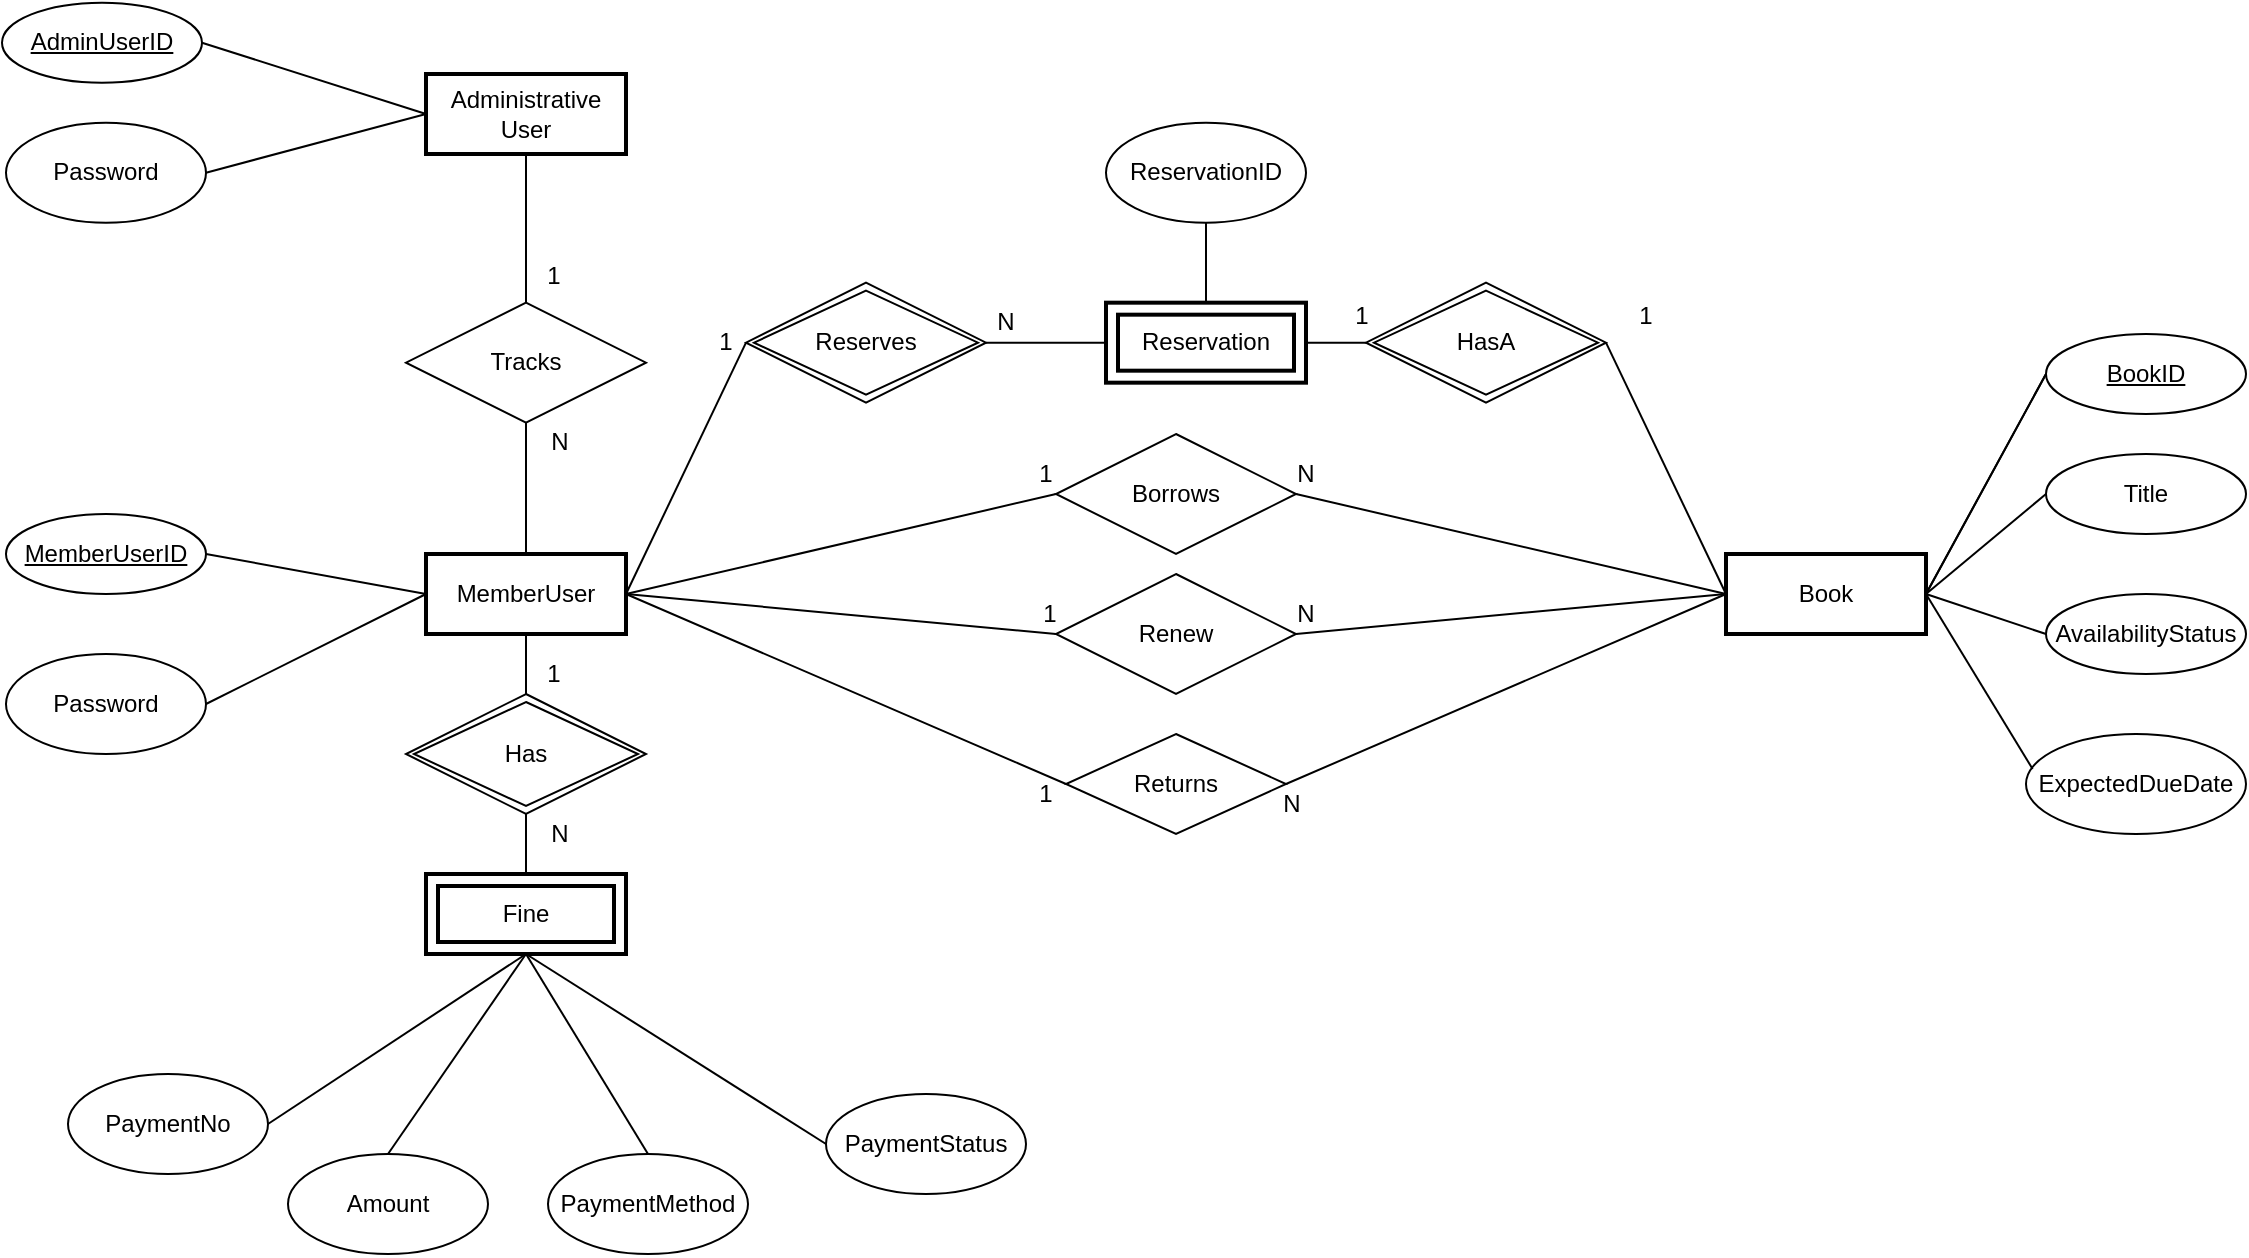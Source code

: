 <mxfile version="14.5.1" type="github" pages="3">
  <diagram id="7yjsdwkE0pjcYwVuFHQ9" name="Page-3">
    <mxGraphModel dx="1186" dy="558" grid="1" gridSize="10" guides="1" tooltips="1" connect="1" arrows="1" fold="1" page="1" pageScale="1" pageWidth="1169" pageHeight="827" math="0" shadow="0">
      <root>
        <mxCell id="kls0ujeYb6ur-3lqEu9t-0" />
        <mxCell id="kls0ujeYb6ur-3lqEu9t-1" parent="kls0ujeYb6ur-3lqEu9t-0" />
        <mxCell id="kls0ujeYb6ur-3lqEu9t-2" value="MemberUser" style="whiteSpace=wrap;html=1;align=center;strokeWidth=2;" parent="kls0ujeYb6ur-3lqEu9t-1" vertex="1">
          <mxGeometry x="240" y="360" width="100" height="40" as="geometry" />
        </mxCell>
        <mxCell id="kls0ujeYb6ur-3lqEu9t-3" value="Book" style="whiteSpace=wrap;html=1;align=center;strokeWidth=2;" parent="kls0ujeYb6ur-3lqEu9t-1" vertex="1">
          <mxGeometry x="890" y="360" width="100" height="40" as="geometry" />
        </mxCell>
        <mxCell id="kls0ujeYb6ur-3lqEu9t-4" value="Borrows" style="shape=rhombus;perimeter=rhombusPerimeter;whiteSpace=wrap;html=1;align=center;" parent="kls0ujeYb6ur-3lqEu9t-1" vertex="1">
          <mxGeometry x="555" y="300" width="120" height="60" as="geometry" />
        </mxCell>
        <mxCell id="kls0ujeYb6ur-3lqEu9t-6" value="MemberUserID" style="ellipse;whiteSpace=wrap;html=1;align=center;fontStyle=4;" parent="kls0ujeYb6ur-3lqEu9t-1" vertex="1">
          <mxGeometry x="30" y="340" width="100" height="40" as="geometry" />
        </mxCell>
        <mxCell id="kls0ujeYb6ur-3lqEu9t-7" value="Password" style="ellipse;whiteSpace=wrap;html=1;align=center;" parent="kls0ujeYb6ur-3lqEu9t-1" vertex="1">
          <mxGeometry x="30" y="410" width="100" height="50" as="geometry" />
        </mxCell>
        <mxCell id="kls0ujeYb6ur-3lqEu9t-8" value="" style="endArrow=none;html=1;entryX=0;entryY=0.5;entryDx=0;entryDy=0;exitX=1;exitY=0.5;exitDx=0;exitDy=0;" parent="kls0ujeYb6ur-3lqEu9t-1" source="kls0ujeYb6ur-3lqEu9t-6" target="kls0ujeYb6ur-3lqEu9t-2" edge="1">
          <mxGeometry width="50" height="50" relative="1" as="geometry">
            <mxPoint x="502" y="470" as="sourcePoint" />
            <mxPoint x="252" y="390" as="targetPoint" />
          </mxGeometry>
        </mxCell>
        <mxCell id="kls0ujeYb6ur-3lqEu9t-9" value="" style="endArrow=none;html=1;exitX=1;exitY=0.5;exitDx=0;exitDy=0;entryX=0;entryY=0.5;entryDx=0;entryDy=0;" parent="kls0ujeYb6ur-3lqEu9t-1" source="kls0ujeYb6ur-3lqEu9t-7" target="kls0ujeYb6ur-3lqEu9t-2" edge="1">
          <mxGeometry width="50" height="50" relative="1" as="geometry">
            <mxPoint x="502" y="470" as="sourcePoint" />
            <mxPoint x="180" y="440" as="targetPoint" />
          </mxGeometry>
        </mxCell>
        <mxCell id="kls0ujeYb6ur-3lqEu9t-11" value="Renew" style="shape=rhombus;perimeter=rhombusPerimeter;whiteSpace=wrap;html=1;align=center;" parent="kls0ujeYb6ur-3lqEu9t-1" vertex="1">
          <mxGeometry x="555" y="370" width="120" height="60" as="geometry" />
        </mxCell>
        <mxCell id="TosRlTblVIf2SRbl5WzK-0" value="BookID" style="ellipse;whiteSpace=wrap;html=1;align=center;fontStyle=4;" parent="kls0ujeYb6ur-3lqEu9t-1" vertex="1">
          <mxGeometry x="1050" y="250" width="100" height="40" as="geometry" />
        </mxCell>
        <mxCell id="CUc9_mcJUFHfz5RURq70-0" value="" style="endArrow=none;html=1;rounded=0;entryX=0;entryY=0.5;entryDx=0;entryDy=0;exitX=1;exitY=0.5;exitDx=0;exitDy=0;" parent="kls0ujeYb6ur-3lqEu9t-1" source="kls0ujeYb6ur-3lqEu9t-2" target="kls0ujeYb6ur-3lqEu9t-4" edge="1">
          <mxGeometry relative="1" as="geometry">
            <mxPoint x="300" y="360" as="sourcePoint" />
            <mxPoint x="732" y="540" as="targetPoint" />
          </mxGeometry>
        </mxCell>
        <mxCell id="TosRlTblVIf2SRbl5WzK-1" value="Title" style="ellipse;whiteSpace=wrap;html=1;align=center;fontStyle=0;" parent="kls0ujeYb6ur-3lqEu9t-1" vertex="1">
          <mxGeometry x="1050" y="310" width="100" height="40" as="geometry" />
        </mxCell>
        <mxCell id="NKtiN-CC6Uq97qLRMKE--0" value="AvailabilityStatus" style="ellipse;whiteSpace=wrap;html=1;align=center;fontStyle=0;" parent="kls0ujeYb6ur-3lqEu9t-1" vertex="1">
          <mxGeometry x="1050" y="380" width="100" height="40" as="geometry" />
        </mxCell>
        <mxCell id="NKtiN-CC6Uq97qLRMKE--2" value="ExpectedDueDate" style="ellipse;whiteSpace=wrap;html=1;align=center;fontStyle=0;" parent="kls0ujeYb6ur-3lqEu9t-1" vertex="1">
          <mxGeometry x="1040" y="450" width="110" height="50" as="geometry" />
        </mxCell>
        <mxCell id="NKtiN-CC6Uq97qLRMKE--3" value="" style="endArrow=none;html=1;rounded=0;exitX=1;exitY=0.5;exitDx=0;exitDy=0;entryX=0;entryY=0.5;entryDx=0;entryDy=0;" parent="kls0ujeYb6ur-3lqEu9t-1" source="kls0ujeYb6ur-3lqEu9t-3" target="TosRlTblVIf2SRbl5WzK-0" edge="1">
          <mxGeometry relative="1" as="geometry">
            <mxPoint x="540" y="380" as="sourcePoint" />
            <mxPoint x="680" y="300" as="targetPoint" />
          </mxGeometry>
        </mxCell>
        <mxCell id="7rnn8YHPUlDlvp7Fxkhg-0" value="" style="endArrow=none;html=1;entryX=0;entryY=0.5;entryDx=0;entryDy=0;exitX=1;exitY=0.5;exitDx=0;exitDy=0;" parent="kls0ujeYb6ur-3lqEu9t-1" source="kls0ujeYb6ur-3lqEu9t-3" target="TosRlTblVIf2SRbl5WzK-0" edge="1">
          <mxGeometry width="50" height="50" relative="1" as="geometry">
            <mxPoint x="810" y="480" as="sourcePoint" />
            <mxPoint x="860" y="430" as="targetPoint" />
          </mxGeometry>
        </mxCell>
        <mxCell id="NKtiN-CC6Uq97qLRMKE--5" value="" style="endArrow=none;html=1;rounded=0;exitX=1;exitY=0.5;exitDx=0;exitDy=0;entryX=0;entryY=0.5;entryDx=0;entryDy=0;" parent="kls0ujeYb6ur-3lqEu9t-1" source="kls0ujeYb6ur-3lqEu9t-3" target="TosRlTblVIf2SRbl5WzK-1" edge="1">
          <mxGeometry relative="1" as="geometry">
            <mxPoint x="980" y="400" as="sourcePoint" />
            <mxPoint x="1030" y="270" as="targetPoint" />
          </mxGeometry>
        </mxCell>
        <mxCell id="NKtiN-CC6Uq97qLRMKE--6" value="" style="endArrow=none;html=1;rounded=0;exitX=1;exitY=0.5;exitDx=0;exitDy=0;entryX=0;entryY=0.5;entryDx=0;entryDy=0;" parent="kls0ujeYb6ur-3lqEu9t-1" source="kls0ujeYb6ur-3lqEu9t-3" target="NKtiN-CC6Uq97qLRMKE--0" edge="1">
          <mxGeometry relative="1" as="geometry">
            <mxPoint x="980" y="400" as="sourcePoint" />
            <mxPoint x="1030" y="330" as="targetPoint" />
          </mxGeometry>
        </mxCell>
        <mxCell id="NKtiN-CC6Uq97qLRMKE--8" value="" style="endArrow=none;html=1;rounded=0;entryX=0.03;entryY=0.35;entryDx=0;entryDy=0;entryPerimeter=0;exitX=1;exitY=0.5;exitDx=0;exitDy=0;" parent="kls0ujeYb6ur-3lqEu9t-1" source="kls0ujeYb6ur-3lqEu9t-3" target="NKtiN-CC6Uq97qLRMKE--2" edge="1">
          <mxGeometry relative="1" as="geometry">
            <mxPoint x="1000" y="400" as="sourcePoint" />
            <mxPoint x="1040" y="400" as="targetPoint" />
          </mxGeometry>
        </mxCell>
        <mxCell id="7rnn8YHPUlDlvp7Fxkhg-6" value="" style="endArrow=none;html=1;rounded=0;entryX=1;entryY=0.5;entryDx=0;entryDy=0;exitX=0;exitY=0.5;exitDx=0;exitDy=0;" parent="kls0ujeYb6ur-3lqEu9t-1" source="kls0ujeYb6ur-3lqEu9t-3" target="kls0ujeYb6ur-3lqEu9t-4" edge="1">
          <mxGeometry relative="1" as="geometry">
            <mxPoint x="552" y="460" as="sourcePoint" />
            <mxPoint x="712" y="460" as="targetPoint" />
          </mxGeometry>
        </mxCell>
        <mxCell id="MKsPbaf4J4Z8LF9F175A-6" value="Returns" style="rhombus;whiteSpace=wrap;html=1;" parent="kls0ujeYb6ur-3lqEu9t-1" vertex="1">
          <mxGeometry x="560" y="450" width="110" height="50" as="geometry" />
        </mxCell>
        <mxCell id="Yc1H0NNU_rApJqrL4BW1-1" value="Fine" style="shape=ext;margin=3;double=1;whiteSpace=wrap;html=1;align=center;strokeWidth=2;" parent="kls0ujeYb6ur-3lqEu9t-1" vertex="1">
          <mxGeometry x="240" y="520" width="100" height="40" as="geometry" />
        </mxCell>
        <mxCell id="Yc1H0NNU_rApJqrL4BW1-5" value="" style="endArrow=none;html=1;exitX=0.5;exitY=0;exitDx=0;exitDy=0;entryX=0.5;entryY=1;entryDx=0;entryDy=0;" parent="kls0ujeYb6ur-3lqEu9t-1" source="Yc1H0NNU_rApJqrL4BW1-1" target="f0cg4R2belfKdEs78Dft-28" edge="1">
          <mxGeometry width="50" height="50" relative="1" as="geometry">
            <mxPoint x="330" y="570" as="sourcePoint" />
            <mxPoint x="350" y="550" as="targetPoint" />
          </mxGeometry>
        </mxCell>
        <mxCell id="Yc1H0NNU_rApJqrL4BW1-6" value="" style="endArrow=none;html=1;exitX=0.5;exitY=0;exitDx=0;exitDy=0;" parent="kls0ujeYb6ur-3lqEu9t-1" source="f0cg4R2belfKdEs78Dft-28" target="kls0ujeYb6ur-3lqEu9t-2" edge="1">
          <mxGeometry width="50" height="50" relative="1" as="geometry">
            <mxPoint x="320" y="450" as="sourcePoint" />
            <mxPoint x="642" y="650" as="targetPoint" />
          </mxGeometry>
        </mxCell>
        <mxCell id="9U8KDDrUURp2yVEStr0e-0" value="Administrative User" style="whiteSpace=wrap;html=1;align=center;strokeWidth=2;" parent="kls0ujeYb6ur-3lqEu9t-1" vertex="1">
          <mxGeometry x="240" y="120" width="100" height="40" as="geometry" />
        </mxCell>
        <mxCell id="9U8KDDrUURp2yVEStr0e-1" value="AdminUserID" style="ellipse;whiteSpace=wrap;html=1;align=center;fontStyle=4;" parent="kls0ujeYb6ur-3lqEu9t-1" vertex="1">
          <mxGeometry x="28" y="84.34" width="100" height="40" as="geometry" />
        </mxCell>
        <mxCell id="9U8KDDrUURp2yVEStr0e-2" value="Password" style="ellipse;whiteSpace=wrap;html=1;align=center;" parent="kls0ujeYb6ur-3lqEu9t-1" vertex="1">
          <mxGeometry x="30" y="144.34" width="100" height="50" as="geometry" />
        </mxCell>
        <mxCell id="9U8KDDrUURp2yVEStr0e-3" value="" style="endArrow=none;html=1;exitX=1;exitY=0.5;exitDx=0;exitDy=0;entryX=0;entryY=0.5;entryDx=0;entryDy=0;" parent="kls0ujeYb6ur-3lqEu9t-1" source="9U8KDDrUURp2yVEStr0e-1" target="9U8KDDrUURp2yVEStr0e-0" edge="1">
          <mxGeometry width="50" height="50" relative="1" as="geometry">
            <mxPoint x="170" y="154.34" as="sourcePoint" />
            <mxPoint x="168" y="89.34" as="targetPoint" />
          </mxGeometry>
        </mxCell>
        <mxCell id="9U8KDDrUURp2yVEStr0e-5" value="" style="endArrow=none;html=1;exitX=1;exitY=0.5;exitDx=0;exitDy=0;entryX=0;entryY=0.5;entryDx=0;entryDy=0;" parent="kls0ujeYb6ur-3lqEu9t-1" source="9U8KDDrUURp2yVEStr0e-2" target="9U8KDDrUURp2yVEStr0e-0" edge="1">
          <mxGeometry width="50" height="50" relative="1" as="geometry">
            <mxPoint x="150" y="404.34" as="sourcePoint" />
            <mxPoint x="168" y="209.34" as="targetPoint" />
          </mxGeometry>
        </mxCell>
        <mxCell id="9U8KDDrUURp2yVEStr0e-6" value="Tracks" style="shape=rhombus;perimeter=rhombusPerimeter;whiteSpace=wrap;html=1;align=center;" parent="kls0ujeYb6ur-3lqEu9t-1" vertex="1">
          <mxGeometry x="230" y="234.34" width="120" height="60" as="geometry" />
        </mxCell>
        <mxCell id="9U8KDDrUURp2yVEStr0e-7" value="" style="endArrow=none;html=1;rounded=0;exitX=0.5;exitY=1;exitDx=0;exitDy=0;entryX=0.5;entryY=0;entryDx=0;entryDy=0;" parent="kls0ujeYb6ur-3lqEu9t-1" source="9U8KDDrUURp2yVEStr0e-0" target="9U8KDDrUURp2yVEStr0e-6" edge="1">
          <mxGeometry relative="1" as="geometry">
            <mxPoint x="280" y="319.34" as="sourcePoint" />
            <mxPoint x="220" y="229.34" as="targetPoint" />
          </mxGeometry>
        </mxCell>
        <mxCell id="9U8KDDrUURp2yVEStr0e-9" value="" style="endArrow=none;html=1;rounded=0;exitX=0.5;exitY=0;exitDx=0;exitDy=0;entryX=0.5;entryY=1;entryDx=0;entryDy=0;" parent="kls0ujeYb6ur-3lqEu9t-1" source="kls0ujeYb6ur-3lqEu9t-2" target="9U8KDDrUURp2yVEStr0e-6" edge="1">
          <mxGeometry relative="1" as="geometry">
            <mxPoint x="422" y="320" as="sourcePoint" />
            <mxPoint x="582" y="320" as="targetPoint" />
          </mxGeometry>
        </mxCell>
        <mxCell id="9U8KDDrUURp2yVEStr0e-11" value="" style="endArrow=none;html=1;rounded=0;exitX=1;exitY=0.5;exitDx=0;exitDy=0;entryX=0;entryY=0.5;entryDx=0;entryDy=0;" parent="kls0ujeYb6ur-3lqEu9t-1" source="kls0ujeYb6ur-3lqEu9t-2" target="MKsPbaf4J4Z8LF9F175A-6" edge="1">
          <mxGeometry relative="1" as="geometry">
            <mxPoint x="482" y="450" as="sourcePoint" />
            <mxPoint x="642" y="450" as="targetPoint" />
          </mxGeometry>
        </mxCell>
        <mxCell id="9U8KDDrUURp2yVEStr0e-13" value="" style="endArrow=none;html=1;rounded=0;entryX=1;entryY=0.5;entryDx=0;entryDy=0;exitX=0;exitY=0.5;exitDx=0;exitDy=0;" parent="kls0ujeYb6ur-3lqEu9t-1" source="kls0ujeYb6ur-3lqEu9t-3" target="MKsPbaf4J4Z8LF9F175A-6" edge="1">
          <mxGeometry relative="1" as="geometry">
            <mxPoint x="832" y="450" as="sourcePoint" />
            <mxPoint x="642" y="450" as="targetPoint" />
          </mxGeometry>
        </mxCell>
        <mxCell id="f0cg4R2belfKdEs78Dft-1" value="PaymentNo" style="ellipse;whiteSpace=wrap;html=1;align=center;" parent="kls0ujeYb6ur-3lqEu9t-1" vertex="1">
          <mxGeometry x="61" y="620" width="100" height="50" as="geometry" />
        </mxCell>
        <mxCell id="f0cg4R2belfKdEs78Dft-2" value="Amount" style="ellipse;whiteSpace=wrap;html=1;align=center;" parent="kls0ujeYb6ur-3lqEu9t-1" vertex="1">
          <mxGeometry x="171" y="660" width="100" height="50" as="geometry" />
        </mxCell>
        <mxCell id="f0cg4R2belfKdEs78Dft-3" value="PaymentMethod" style="ellipse;whiteSpace=wrap;html=1;align=center;" parent="kls0ujeYb6ur-3lqEu9t-1" vertex="1">
          <mxGeometry x="301" y="660" width="100" height="50" as="geometry" />
        </mxCell>
        <mxCell id="f0cg4R2belfKdEs78Dft-4" value="PaymentStatus" style="ellipse;whiteSpace=wrap;html=1;align=center;" parent="kls0ujeYb6ur-3lqEu9t-1" vertex="1">
          <mxGeometry x="440" y="630" width="100" height="50" as="geometry" />
        </mxCell>
        <mxCell id="f0cg4R2belfKdEs78Dft-5" value="" style="endArrow=none;html=1;exitX=1;exitY=0.5;exitDx=0;exitDy=0;entryX=0.5;entryY=1;entryDx=0;entryDy=0;" parent="kls0ujeYb6ur-3lqEu9t-1" source="f0cg4R2belfKdEs78Dft-1" target="Yc1H0NNU_rApJqrL4BW1-1" edge="1">
          <mxGeometry width="50" height="50" relative="1" as="geometry">
            <mxPoint x="150" y="715" as="sourcePoint" />
            <mxPoint x="272" y="670" as="targetPoint" />
          </mxGeometry>
        </mxCell>
        <mxCell id="f0cg4R2belfKdEs78Dft-6" value="" style="endArrow=none;html=1;exitX=0.5;exitY=0;exitDx=0;exitDy=0;entryX=0.5;entryY=1;entryDx=0;entryDy=0;" parent="kls0ujeYb6ur-3lqEu9t-1" source="f0cg4R2belfKdEs78Dft-2" target="Yc1H0NNU_rApJqrL4BW1-1" edge="1">
          <mxGeometry width="50" height="50" relative="1" as="geometry">
            <mxPoint x="138" y="715" as="sourcePoint" />
            <mxPoint x="270" y="660" as="targetPoint" />
          </mxGeometry>
        </mxCell>
        <mxCell id="f0cg4R2belfKdEs78Dft-8" value="" style="endArrow=none;html=1;exitX=0.5;exitY=0;exitDx=0;exitDy=0;entryX=0.5;entryY=1;entryDx=0;entryDy=0;" parent="kls0ujeYb6ur-3lqEu9t-1" source="f0cg4R2belfKdEs78Dft-3" target="Yc1H0NNU_rApJqrL4BW1-1" edge="1">
          <mxGeometry width="50" height="50" relative="1" as="geometry">
            <mxPoint x="198" y="730" as="sourcePoint" />
            <mxPoint x="290" y="690" as="targetPoint" />
          </mxGeometry>
        </mxCell>
        <mxCell id="f0cg4R2belfKdEs78Dft-9" value="" style="endArrow=none;html=1;exitX=0;exitY=0.5;exitDx=0;exitDy=0;entryX=0.5;entryY=1;entryDx=0;entryDy=0;" parent="kls0ujeYb6ur-3lqEu9t-1" source="f0cg4R2belfKdEs78Dft-4" target="Yc1H0NNU_rApJqrL4BW1-1" edge="1">
          <mxGeometry width="50" height="50" relative="1" as="geometry">
            <mxPoint x="450" y="700" as="sourcePoint" />
            <mxPoint x="340" y="670" as="targetPoint" />
          </mxGeometry>
        </mxCell>
        <mxCell id="f0cg4R2belfKdEs78Dft-10" value="Reservation" style="shape=ext;margin=3;double=1;whiteSpace=wrap;html=1;align=center;strokeWidth=2;" parent="kls0ujeYb6ur-3lqEu9t-1" vertex="1">
          <mxGeometry x="580" y="234.34" width="100" height="40" as="geometry" />
        </mxCell>
        <mxCell id="f0cg4R2belfKdEs78Dft-13" value="ReservationID" style="ellipse;whiteSpace=wrap;html=1;align=center;" parent="kls0ujeYb6ur-3lqEu9t-1" vertex="1">
          <mxGeometry x="580" y="144.34" width="100" height="50" as="geometry" />
        </mxCell>
        <mxCell id="f0cg4R2belfKdEs78Dft-14" value="" style="endArrow=none;html=1;entryX=0.5;entryY=1;entryDx=0;entryDy=0;" parent="kls0ujeYb6ur-3lqEu9t-1" source="f0cg4R2belfKdEs78Dft-10" target="f0cg4R2belfKdEs78Dft-13" edge="1">
          <mxGeometry width="50" height="50" relative="1" as="geometry">
            <mxPoint x="190.5" y="269.34" as="sourcePoint" />
            <mxPoint x="240.5" y="224.34" as="targetPoint" />
          </mxGeometry>
        </mxCell>
        <mxCell id="f0cg4R2belfKdEs78Dft-28" value="Has" style="shape=rhombus;double=1;perimeter=rhombusPerimeter;whiteSpace=wrap;html=1;align=center;" parent="kls0ujeYb6ur-3lqEu9t-1" vertex="1">
          <mxGeometry x="230" y="430" width="120" height="60" as="geometry" />
        </mxCell>
        <mxCell id="f0cg4R2belfKdEs78Dft-30" value="Reserves" style="shape=rhombus;double=1;perimeter=rhombusPerimeter;whiteSpace=wrap;html=1;align=center;" parent="kls0ujeYb6ur-3lqEu9t-1" vertex="1">
          <mxGeometry x="400" y="224.34" width="120" height="60" as="geometry" />
        </mxCell>
        <mxCell id="f0cg4R2belfKdEs78Dft-31" value="HasA" style="shape=rhombus;double=1;perimeter=rhombusPerimeter;whiteSpace=wrap;html=1;align=center;" parent="kls0ujeYb6ur-3lqEu9t-1" vertex="1">
          <mxGeometry x="710" y="224.34" width="120" height="60" as="geometry" />
        </mxCell>
        <mxCell id="f0cg4R2belfKdEs78Dft-32" value="" style="endArrow=none;html=1;rounded=0;entryX=0;entryY=0.5;entryDx=0;entryDy=0;exitX=1;exitY=0.5;exitDx=0;exitDy=0;" parent="kls0ujeYb6ur-3lqEu9t-1" source="kls0ujeYb6ur-3lqEu9t-2" target="f0cg4R2belfKdEs78Dft-30" edge="1">
          <mxGeometry relative="1" as="geometry">
            <mxPoint x="390" y="330" as="sourcePoint" />
            <mxPoint x="560" y="380" as="targetPoint" />
          </mxGeometry>
        </mxCell>
        <mxCell id="f0cg4R2belfKdEs78Dft-33" value="" style="endArrow=none;html=1;rounded=0;exitX=0;exitY=0.5;exitDx=0;exitDy=0;entryX=1;entryY=0.5;entryDx=0;entryDy=0;" parent="kls0ujeYb6ur-3lqEu9t-1" source="f0cg4R2belfKdEs78Dft-10" target="f0cg4R2belfKdEs78Dft-30" edge="1">
          <mxGeometry relative="1" as="geometry">
            <mxPoint x="350.0" y="390" as="sourcePoint" />
            <mxPoint x="520" y="270" as="targetPoint" />
          </mxGeometry>
        </mxCell>
        <mxCell id="f0cg4R2belfKdEs78Dft-34" value="" style="endArrow=none;html=1;rounded=0;exitX=1;exitY=0.5;exitDx=0;exitDy=0;" parent="kls0ujeYb6ur-3lqEu9t-1" source="f0cg4R2belfKdEs78Dft-10" target="f0cg4R2belfKdEs78Dft-31" edge="1">
          <mxGeometry relative="1" as="geometry">
            <mxPoint x="750" y="270" as="sourcePoint" />
            <mxPoint x="720" y="254.34" as="targetPoint" />
          </mxGeometry>
        </mxCell>
        <mxCell id="f0cg4R2belfKdEs78Dft-35" value="" style="endArrow=none;html=1;rounded=0;exitX=1;exitY=0.5;exitDx=0;exitDy=0;entryX=0;entryY=0.5;entryDx=0;entryDy=0;" parent="kls0ujeYb6ur-3lqEu9t-1" source="f0cg4R2belfKdEs78Dft-31" target="kls0ujeYb6ur-3lqEu9t-3" edge="1">
          <mxGeometry relative="1" as="geometry">
            <mxPoint x="712.5" y="264.34" as="sourcePoint" />
            <mxPoint x="860" y="300" as="targetPoint" />
          </mxGeometry>
        </mxCell>
        <mxCell id="f0cg4R2belfKdEs78Dft-36" value="" style="endArrow=none;html=1;rounded=0;entryX=0;entryY=0.5;entryDx=0;entryDy=0;exitX=1;exitY=0.5;exitDx=0;exitDy=0;" parent="kls0ujeYb6ur-3lqEu9t-1" source="kls0ujeYb6ur-3lqEu9t-2" target="kls0ujeYb6ur-3lqEu9t-11" edge="1">
          <mxGeometry relative="1" as="geometry">
            <mxPoint x="420" y="390" as="sourcePoint" />
            <mxPoint x="560" y="380" as="targetPoint" />
          </mxGeometry>
        </mxCell>
        <mxCell id="f0cg4R2belfKdEs78Dft-37" value="" style="endArrow=none;html=1;rounded=0;entryX=1;entryY=0.5;entryDx=0;entryDy=0;exitX=0;exitY=0.5;exitDx=0;exitDy=0;" parent="kls0ujeYb6ur-3lqEu9t-1" source="kls0ujeYb6ur-3lqEu9t-3" target="kls0ujeYb6ur-3lqEu9t-11" edge="1">
          <mxGeometry relative="1" as="geometry">
            <mxPoint x="780" y="420" as="sourcePoint" />
            <mxPoint x="685" y="370" as="targetPoint" />
          </mxGeometry>
        </mxCell>
        <mxCell id="bN9rAJNo9yiZqKOC8s9h-2" value="1" style="text;html=1;strokeColor=none;fillColor=none;align=center;verticalAlign=middle;whiteSpace=wrap;rounded=0;" parent="kls0ujeYb6ur-3lqEu9t-1" vertex="1">
          <mxGeometry x="284" y="211" width="40" height="20" as="geometry" />
        </mxCell>
        <mxCell id="-MAnwb_Z1r3ZaP30snIF-0" value="1" style="text;html=1;strokeColor=none;fillColor=none;align=center;verticalAlign=middle;whiteSpace=wrap;rounded=0;" parent="kls0ujeYb6ur-3lqEu9t-1" vertex="1">
          <mxGeometry x="370" y="244.34" width="40" height="20" as="geometry" />
        </mxCell>
        <mxCell id="bN9rAJNo9yiZqKOC8s9h-3" value="N" style="text;html=1;strokeColor=none;fillColor=none;align=center;verticalAlign=middle;whiteSpace=wrap;rounded=0;" parent="kls0ujeYb6ur-3lqEu9t-1" vertex="1">
          <mxGeometry x="287" y="294.34" width="40" height="20" as="geometry" />
        </mxCell>
        <mxCell id="NKPnp6mJP0-OcIIZSl8N-0" value="1" style="text;html=1;strokeColor=none;fillColor=none;align=center;verticalAlign=middle;whiteSpace=wrap;rounded=0;" parent="kls0ujeYb6ur-3lqEu9t-1" vertex="1">
          <mxGeometry x="530" y="310" width="40" height="20" as="geometry" />
        </mxCell>
        <mxCell id="bN9rAJNo9yiZqKOC8s9h-4" value="1" style="text;html=1;strokeColor=none;fillColor=none;align=center;verticalAlign=middle;whiteSpace=wrap;rounded=0;" parent="kls0ujeYb6ur-3lqEu9t-1" vertex="1">
          <mxGeometry x="284" y="410.0" width="40" height="20" as="geometry" />
        </mxCell>
        <mxCell id="-MAnwb_Z1r3ZaP30snIF-1" value="N" style="text;html=1;strokeColor=none;fillColor=none;align=center;verticalAlign=middle;whiteSpace=wrap;rounded=0;" parent="kls0ujeYb6ur-3lqEu9t-1" vertex="1">
          <mxGeometry x="510" y="234.34" width="40" height="20" as="geometry" />
        </mxCell>
        <mxCell id="bN9rAJNo9yiZqKOC8s9h-5" value="N" style="text;html=1;strokeColor=none;fillColor=none;align=center;verticalAlign=middle;whiteSpace=wrap;rounded=0;" parent="kls0ujeYb6ur-3lqEu9t-1" vertex="1">
          <mxGeometry x="287" y="490" width="40" height="20" as="geometry" />
        </mxCell>
        <mxCell id="NKPnp6mJP0-OcIIZSl8N-2" value="N" style="text;html=1;strokeColor=none;fillColor=none;align=center;verticalAlign=middle;whiteSpace=wrap;rounded=0;" parent="kls0ujeYb6ur-3lqEu9t-1" vertex="1">
          <mxGeometry x="660" y="310" width="40" height="20" as="geometry" />
        </mxCell>
        <mxCell id="-MAnwb_Z1r3ZaP30snIF-2" value="1" style="text;html=1;strokeColor=none;fillColor=none;align=center;verticalAlign=middle;whiteSpace=wrap;rounded=0;" parent="kls0ujeYb6ur-3lqEu9t-1" vertex="1">
          <mxGeometry x="530" y="470" width="40" height="20" as="geometry" />
        </mxCell>
        <mxCell id="NKPnp6mJP0-OcIIZSl8N-3" value="1" style="text;html=1;strokeColor=none;fillColor=none;align=center;verticalAlign=middle;whiteSpace=wrap;rounded=0;" parent="kls0ujeYb6ur-3lqEu9t-1" vertex="1">
          <mxGeometry x="532" y="380" width="40" height="20" as="geometry" />
        </mxCell>
        <mxCell id="-MAnwb_Z1r3ZaP30snIF-3" value="N" style="text;html=1;strokeColor=none;fillColor=none;align=center;verticalAlign=middle;whiteSpace=wrap;rounded=0;" parent="kls0ujeYb6ur-3lqEu9t-1" vertex="1">
          <mxGeometry x="653" y="465" width="40" height="40" as="geometry" />
        </mxCell>
        <mxCell id="NKPnp6mJP0-OcIIZSl8N-5" value="N" style="text;html=1;strokeColor=none;fillColor=none;align=center;verticalAlign=middle;whiteSpace=wrap;rounded=0;" parent="kls0ujeYb6ur-3lqEu9t-1" vertex="1">
          <mxGeometry x="660" y="380" width="40" height="20" as="geometry" />
        </mxCell>
        <mxCell id="NKPnp6mJP0-OcIIZSl8N-6" value="1" style="text;html=1;strokeColor=none;fillColor=none;align=center;verticalAlign=middle;whiteSpace=wrap;rounded=0;" parent="kls0ujeYb6ur-3lqEu9t-1" vertex="1">
          <mxGeometry x="688" y="231" width="40" height="20" as="geometry" />
        </mxCell>
        <mxCell id="NKPnp6mJP0-OcIIZSl8N-8" value="1" style="text;html=1;strokeColor=none;fillColor=none;align=center;verticalAlign=middle;whiteSpace=wrap;rounded=0;" parent="kls0ujeYb6ur-3lqEu9t-1" vertex="1">
          <mxGeometry x="830" y="231" width="40" height="20" as="geometry" />
        </mxCell>
      </root>
    </mxGraphModel>
  </diagram>
  <diagram id="DEPXx48e_nkaPVYc744v" name="Page-2">
    <mxGraphModel dx="1186" dy="558" grid="1" gridSize="10" guides="1" tooltips="1" connect="1" arrows="1" fold="1" page="1" pageScale="1" pageWidth="1169" pageHeight="827" math="0" shadow="0">
      <root>
        <mxCell id="Sos1cEG9cKGWOpnLGTt_-0" />
        <mxCell id="Sos1cEG9cKGWOpnLGTt_-1" parent="Sos1cEG9cKGWOpnLGTt_-0" />
        <mxCell id="bSwGIXLjs1Mps2nOoJVT-1" value="Administrative User " style="shape=table;startSize=30;container=1;collapsible=1;childLayout=tableLayout;fixedRows=1;rowLines=0;fontStyle=1;align=center;resizeLast=1;" parent="Sos1cEG9cKGWOpnLGTt_-1" vertex="1">
          <mxGeometry x="110" y="52.5" width="180" height="158" as="geometry" />
        </mxCell>
        <mxCell id="bSwGIXLjs1Mps2nOoJVT-2" value="" style="shape=partialRectangle;collapsible=0;dropTarget=0;pointerEvents=0;fillColor=none;top=0;left=0;bottom=1;right=0;points=[[0,0.5],[1,0.5]];portConstraint=eastwest;" parent="bSwGIXLjs1Mps2nOoJVT-1" vertex="1">
          <mxGeometry y="30" width="180" height="30" as="geometry" />
        </mxCell>
        <mxCell id="bSwGIXLjs1Mps2nOoJVT-3" value="PK" style="shape=partialRectangle;connectable=0;fillColor=none;top=0;left=0;bottom=0;right=0;fontStyle=1;overflow=hidden;" parent="bSwGIXLjs1Mps2nOoJVT-2" vertex="1">
          <mxGeometry width="30.0" height="30" as="geometry" />
        </mxCell>
        <mxCell id="bSwGIXLjs1Mps2nOoJVT-4" value="adminId" style="shape=partialRectangle;connectable=0;fillColor=none;top=0;left=0;bottom=0;right=0;align=left;spacingLeft=6;fontStyle=5;overflow=hidden;" parent="bSwGIXLjs1Mps2nOoJVT-2" vertex="1">
          <mxGeometry x="30.0" width="150.0" height="30" as="geometry" />
        </mxCell>
        <mxCell id="bSwGIXLjs1Mps2nOoJVT-5" value="" style="shape=partialRectangle;collapsible=0;dropTarget=0;pointerEvents=0;fillColor=none;top=0;left=0;bottom=0;right=0;points=[[0,0.5],[1,0.5]];portConstraint=eastwest;" parent="bSwGIXLjs1Mps2nOoJVT-1" vertex="1">
          <mxGeometry y="60" width="180" height="58" as="geometry" />
        </mxCell>
        <mxCell id="bSwGIXLjs1Mps2nOoJVT-6" value="" style="shape=partialRectangle;connectable=0;fillColor=none;top=0;left=0;bottom=0;right=0;editable=1;overflow=hidden;" parent="bSwGIXLjs1Mps2nOoJVT-5" vertex="1">
          <mxGeometry width="30.0" height="58" as="geometry" />
        </mxCell>
        <mxCell id="bSwGIXLjs1Mps2nOoJVT-7" value="Password&#xa;memberUserId (FK)&#xa;" style="shape=partialRectangle;connectable=0;fillColor=none;top=0;left=0;bottom=0;right=0;align=left;spacingLeft=6;overflow=hidden;" parent="bSwGIXLjs1Mps2nOoJVT-5" vertex="1">
          <mxGeometry x="30.0" width="150.0" height="58" as="geometry" />
        </mxCell>
        <mxCell id="bSwGIXLjs1Mps2nOoJVT-18" value="Book" style="shape=table;startSize=30;container=1;collapsible=1;childLayout=tableLayout;fixedRows=1;rowLines=0;fontStyle=1;align=center;resizeLast=1;" parent="Sos1cEG9cKGWOpnLGTt_-1" vertex="1">
          <mxGeometry x="430" y="52.5" width="180" height="165" as="geometry" />
        </mxCell>
        <mxCell id="bSwGIXLjs1Mps2nOoJVT-19" value="" style="shape=partialRectangle;collapsible=0;dropTarget=0;pointerEvents=0;fillColor=none;top=0;left=0;bottom=1;right=0;points=[[0,0.5],[1,0.5]];portConstraint=eastwest;" parent="bSwGIXLjs1Mps2nOoJVT-18" vertex="1">
          <mxGeometry y="30" width="180" height="30" as="geometry" />
        </mxCell>
        <mxCell id="bSwGIXLjs1Mps2nOoJVT-20" value="PK" style="shape=partialRectangle;connectable=0;fillColor=none;top=0;left=0;bottom=0;right=0;fontStyle=1;overflow=hidden;" parent="bSwGIXLjs1Mps2nOoJVT-19" vertex="1">
          <mxGeometry width="30" height="30" as="geometry" />
        </mxCell>
        <mxCell id="bSwGIXLjs1Mps2nOoJVT-21" value="bookID" style="shape=partialRectangle;connectable=0;fillColor=none;top=0;left=0;bottom=0;right=0;align=left;spacingLeft=6;fontStyle=5;overflow=hidden;" parent="bSwGIXLjs1Mps2nOoJVT-19" vertex="1">
          <mxGeometry x="30" width="150" height="30" as="geometry" />
        </mxCell>
        <mxCell id="bSwGIXLjs1Mps2nOoJVT-22" value="" style="shape=partialRectangle;collapsible=0;dropTarget=0;pointerEvents=0;fillColor=none;top=0;left=0;bottom=0;right=0;points=[[0,0.5],[1,0.5]];portConstraint=eastwest;" parent="bSwGIXLjs1Mps2nOoJVT-18" vertex="1">
          <mxGeometry y="60" width="180" height="95" as="geometry" />
        </mxCell>
        <mxCell id="bSwGIXLjs1Mps2nOoJVT-23" value="" style="shape=partialRectangle;connectable=0;fillColor=none;top=0;left=0;bottom=0;right=0;editable=1;overflow=hidden;" parent="bSwGIXLjs1Mps2nOoJVT-22" vertex="1">
          <mxGeometry width="30" height="95" as="geometry" />
        </mxCell>
        <mxCell id="bSwGIXLjs1Mps2nOoJVT-24" value="title&#xa;availabilityStatus&#xa;expectedDueDate&#xa;borrrowerID &#xa;reservationStatus" style="shape=partialRectangle;connectable=0;fillColor=none;top=0;left=0;bottom=0;right=0;align=left;spacingLeft=6;overflow=hidden;shadow=1;" parent="bSwGIXLjs1Mps2nOoJVT-22" vertex="1">
          <mxGeometry x="30" width="150" height="95" as="geometry" />
        </mxCell>
        <mxCell id="zf3jz02nb-c2VpbFL0R_-0" value="Fine" style="shape=table;startSize=40;container=1;collapsible=1;childLayout=tableLayout;fixedRows=1;rowLines=0;fontStyle=1;align=center;resizeLast=1;" vertex="1" parent="Sos1cEG9cKGWOpnLGTt_-1">
          <mxGeometry x="110" y="490" width="180" height="150" as="geometry" />
        </mxCell>
        <mxCell id="zf3jz02nb-c2VpbFL0R_-1" value="" style="shape=partialRectangle;collapsible=0;dropTarget=0;pointerEvents=0;fillColor=none;top=0;left=0;bottom=1;right=0;points=[[0,0.5],[1,0.5]];portConstraint=eastwest;" vertex="1" parent="zf3jz02nb-c2VpbFL0R_-0">
          <mxGeometry y="40" width="180" height="30" as="geometry" />
        </mxCell>
        <mxCell id="zf3jz02nb-c2VpbFL0R_-2" value="PK" style="shape=partialRectangle;connectable=0;fillColor=none;top=0;left=0;bottom=0;right=0;fontStyle=1;overflow=hidden;" vertex="1" parent="zf3jz02nb-c2VpbFL0R_-1">
          <mxGeometry width="30.0" height="30" as="geometry" />
        </mxCell>
        <mxCell id="zf3jz02nb-c2VpbFL0R_-3" value="paymentNo" style="shape=partialRectangle;connectable=0;fillColor=none;top=0;left=0;bottom=0;right=0;align=left;spacingLeft=6;fontStyle=5;overflow=hidden;" vertex="1" parent="zf3jz02nb-c2VpbFL0R_-1">
          <mxGeometry x="30.0" width="150.0" height="30" as="geometry" />
        </mxCell>
        <mxCell id="zf3jz02nb-c2VpbFL0R_-4" value="" style="shape=partialRectangle;collapsible=0;dropTarget=0;pointerEvents=0;fillColor=none;top=0;left=0;bottom=0;right=0;points=[[0,0.5],[1,0.5]];portConstraint=eastwest;" vertex="1" parent="zf3jz02nb-c2VpbFL0R_-0">
          <mxGeometry y="70" width="180" height="70" as="geometry" />
        </mxCell>
        <mxCell id="zf3jz02nb-c2VpbFL0R_-5" value="" style="shape=partialRectangle;connectable=0;fillColor=none;top=0;left=0;bottom=0;right=0;editable=1;overflow=hidden;" vertex="1" parent="zf3jz02nb-c2VpbFL0R_-4">
          <mxGeometry width="30.0" height="70" as="geometry" />
        </mxCell>
        <mxCell id="zf3jz02nb-c2VpbFL0R_-6" value="memberUserId (FK)&#xa;paymentMethod&#xa;paymentStatus &#xa;amount" style="shape=partialRectangle;connectable=0;fillColor=none;top=0;left=0;bottom=0;right=0;align=left;spacingLeft=6;overflow=hidden;" vertex="1" parent="zf3jz02nb-c2VpbFL0R_-4">
          <mxGeometry x="30.0" width="150.0" height="70" as="geometry" />
        </mxCell>
        <mxCell id="zf3jz02nb-c2VpbFL0R_-13" value="Member User" style="shape=table;startSize=30;container=1;collapsible=1;childLayout=tableLayout;fixedRows=1;rowLines=0;fontStyle=1;align=center;resizeLast=1;" vertex="1" parent="Sos1cEG9cKGWOpnLGTt_-1">
          <mxGeometry x="111" y="304.5" width="180" height="176" as="geometry" />
        </mxCell>
        <mxCell id="zf3jz02nb-c2VpbFL0R_-14" value="" style="shape=partialRectangle;collapsible=0;dropTarget=0;pointerEvents=0;fillColor=none;top=0;left=0;bottom=1;right=0;points=[[0,0.5],[1,0.5]];portConstraint=eastwest;" vertex="1" parent="zf3jz02nb-c2VpbFL0R_-13">
          <mxGeometry y="30" width="180" height="30" as="geometry" />
        </mxCell>
        <mxCell id="zf3jz02nb-c2VpbFL0R_-15" value="PK" style="shape=partialRectangle;connectable=0;fillColor=none;top=0;left=0;bottom=0;right=0;fontStyle=1;overflow=hidden;" vertex="1" parent="zf3jz02nb-c2VpbFL0R_-14">
          <mxGeometry width="30.0" height="30" as="geometry" />
        </mxCell>
        <mxCell id="zf3jz02nb-c2VpbFL0R_-16" value="memberUserId" style="shape=partialRectangle;connectable=0;fillColor=none;top=0;left=0;bottom=0;right=0;align=left;spacingLeft=6;fontStyle=5;overflow=hidden;" vertex="1" parent="zf3jz02nb-c2VpbFL0R_-14">
          <mxGeometry x="30.0" width="150.0" height="30" as="geometry" />
        </mxCell>
        <mxCell id="zf3jz02nb-c2VpbFL0R_-17" value="" style="shape=partialRectangle;collapsible=0;dropTarget=0;pointerEvents=0;fillColor=none;top=0;left=0;bottom=0;right=0;points=[[0,0.5],[1,0.5]];portConstraint=eastwest;" vertex="1" parent="zf3jz02nb-c2VpbFL0R_-13">
          <mxGeometry y="60" width="180" height="76" as="geometry" />
        </mxCell>
        <mxCell id="zf3jz02nb-c2VpbFL0R_-18" value="" style="shape=partialRectangle;connectable=0;fillColor=none;top=0;left=0;bottom=0;right=0;editable=1;overflow=hidden;" vertex="1" parent="zf3jz02nb-c2VpbFL0R_-17">
          <mxGeometry width="30.0" height="76" as="geometry" />
        </mxCell>
        <mxCell id="zf3jz02nb-c2VpbFL0R_-19" value="Password&#xa;paymentNo (FK)&#xa;bookId (FK)&#xa;reservationId (FK)&#xa;" style="shape=partialRectangle;connectable=0;fillColor=none;top=0;left=0;bottom=0;right=0;align=left;spacingLeft=6;overflow=hidden;" vertex="1" parent="zf3jz02nb-c2VpbFL0R_-17">
          <mxGeometry x="30.0" width="150.0" height="76" as="geometry" />
        </mxCell>
        <mxCell id="iCaQRH-8wRMsoeeaodhh-0" value="" style="endArrow=none;html=1;exitX=0.5;exitY=0;exitDx=0;exitDy=0;entryX=0.439;entryY=1.117;entryDx=0;entryDy=0;entryPerimeter=0;" edge="1" parent="Sos1cEG9cKGWOpnLGTt_-1" source="zf3jz02nb-c2VpbFL0R_-13" target="bSwGIXLjs1Mps2nOoJVT-5">
          <mxGeometry width="50" height="50" relative="1" as="geometry">
            <mxPoint x="200" y="300" as="sourcePoint" />
            <mxPoint x="200" y="162.5" as="targetPoint" />
          </mxGeometry>
        </mxCell>
        <mxCell id="KkNG7jHg7M-OPyy1ehEC-1" value="N" style="text;html=1;strokeColor=none;fillColor=none;align=center;verticalAlign=middle;whiteSpace=wrap;rounded=0;" vertex="1" parent="Sos1cEG9cKGWOpnLGTt_-1">
          <mxGeometry x="200" y="470" width="40" height="20" as="geometry" />
        </mxCell>
        <mxCell id="KkNG7jHg7M-OPyy1ehEC-3" value="1" style="text;html=1;strokeColor=none;fillColor=none;align=center;verticalAlign=middle;whiteSpace=wrap;rounded=0;" vertex="1" parent="Sos1cEG9cKGWOpnLGTt_-1">
          <mxGeometry x="200" y="406.5" width="40" height="20" as="geometry" />
        </mxCell>
        <mxCell id="KkNG7jHg7M-OPyy1ehEC-4" value="1" style="text;html=1;strokeColor=none;fillColor=none;align=center;verticalAlign=middle;whiteSpace=wrap;rounded=0;" vertex="1" parent="Sos1cEG9cKGWOpnLGTt_-1">
          <mxGeometry x="200" y="210.5" width="40" height="20" as="geometry" />
        </mxCell>
        <mxCell id="KkNG7jHg7M-OPyy1ehEC-5" value="N" style="text;html=1;strokeColor=none;fillColor=none;align=center;verticalAlign=middle;whiteSpace=wrap;rounded=0;" vertex="1" parent="Sos1cEG9cKGWOpnLGTt_-1">
          <mxGeometry x="200" y="284.5" width="40" height="20" as="geometry" />
        </mxCell>
        <mxCell id="rqLwvkD8NiFSS8035NsL-0" value="" style="endArrow=none;dashed=1;html=1;exitX=0.5;exitY=0;exitDx=0;exitDy=0;entryX=0.489;entryY=1.097;entryDx=0;entryDy=0;entryPerimeter=0;" edge="1" parent="Sos1cEG9cKGWOpnLGTt_-1" source="zf3jz02nb-c2VpbFL0R_-0" target="zf3jz02nb-c2VpbFL0R_-17">
          <mxGeometry width="50" height="50" relative="1" as="geometry">
            <mxPoint x="380" y="290" as="sourcePoint" />
            <mxPoint x="198.92" y="421" as="targetPoint" />
          </mxGeometry>
        </mxCell>
        <mxCell id="D-lyyX2X3QRHvF_9YLA1-15" value="Reservation" style="shape=table;startSize=26;container=1;collapsible=1;childLayout=tableLayout;fixedRows=1;rowLines=0;fontStyle=1;align=center;resizeLast=1;" vertex="1" parent="Sos1cEG9cKGWOpnLGTt_-1">
          <mxGeometry x="430" y="304.5" width="180" height="122" as="geometry" />
        </mxCell>
        <mxCell id="D-lyyX2X3QRHvF_9YLA1-16" value="" style="shape=partialRectangle;collapsible=0;dropTarget=0;pointerEvents=0;fillColor=none;top=0;left=0;bottom=1;right=0;points=[[0,0.5],[1,0.5]];portConstraint=eastwest;" vertex="1" parent="D-lyyX2X3QRHvF_9YLA1-15">
          <mxGeometry y="26" width="180" height="56" as="geometry" />
        </mxCell>
        <mxCell id="D-lyyX2X3QRHvF_9YLA1-17" value="FK&#xa;&#xa;FK" style="shape=partialRectangle;connectable=0;fillColor=none;top=0;left=0;bottom=0;right=0;fontStyle=1;overflow=hidden;" vertex="1" parent="D-lyyX2X3QRHvF_9YLA1-16">
          <mxGeometry width="30.0" height="56" as="geometry" />
        </mxCell>
        <mxCell id="D-lyyX2X3QRHvF_9YLA1-18" value="reserverID&#xa;&#xa;bookID" style="shape=partialRectangle;connectable=0;fillColor=none;top=0;left=0;bottom=0;right=0;align=left;spacingLeft=6;fontStyle=5;overflow=hidden;" vertex="1" parent="D-lyyX2X3QRHvF_9YLA1-16">
          <mxGeometry x="30.0" width="150.0" height="56" as="geometry" />
        </mxCell>
        <mxCell id="D-lyyX2X3QRHvF_9YLA1-19" value="" style="shape=partialRectangle;collapsible=0;dropTarget=0;pointerEvents=0;fillColor=none;top=0;left=0;bottom=0;right=0;points=[[0,0.5],[1,0.5]];portConstraint=eastwest;" vertex="1" parent="D-lyyX2X3QRHvF_9YLA1-15">
          <mxGeometry y="82" width="180" height="36" as="geometry" />
        </mxCell>
        <mxCell id="D-lyyX2X3QRHvF_9YLA1-20" value="" style="shape=partialRectangle;connectable=0;fillColor=none;top=0;left=0;bottom=0;right=0;editable=1;overflow=hidden;" vertex="1" parent="D-lyyX2X3QRHvF_9YLA1-19">
          <mxGeometry width="30.0" height="36" as="geometry" />
        </mxCell>
        <mxCell id="D-lyyX2X3QRHvF_9YLA1-21" value="reservationNo" style="shape=partialRectangle;connectable=0;fillColor=none;top=0;left=0;bottom=0;right=0;align=left;spacingLeft=6;overflow=hidden;" vertex="1" parent="D-lyyX2X3QRHvF_9YLA1-19">
          <mxGeometry x="30.0" width="150.0" height="36" as="geometry" />
        </mxCell>
        <mxCell id="D-lyyX2X3QRHvF_9YLA1-28" value="" style="endArrow=none;dashed=1;html=1;entryX=1.006;entryY=0.114;entryDx=0;entryDy=0;entryPerimeter=0;exitX=-0.011;exitY=0.09;exitDx=0;exitDy=0;exitPerimeter=0;" edge="1" parent="Sos1cEG9cKGWOpnLGTt_-1" source="D-lyyX2X3QRHvF_9YLA1-15" target="zf3jz02nb-c2VpbFL0R_-13">
          <mxGeometry width="50" height="50" relative="1" as="geometry">
            <mxPoint x="400" y="300" as="sourcePoint" />
            <mxPoint x="340" y="290" as="targetPoint" />
          </mxGeometry>
        </mxCell>
        <mxCell id="nMpehEJa_JF-7VTbLK6U-0" value="1" style="text;html=1;strokeColor=none;fillColor=none;align=center;verticalAlign=middle;whiteSpace=wrap;rounded=0;" vertex="1" parent="Sos1cEG9cKGWOpnLGTt_-1">
          <mxGeometry x="290" y="300" width="40" height="20" as="geometry" />
        </mxCell>
        <mxCell id="nMpehEJa_JF-7VTbLK6U-1" value="N" style="text;html=1;strokeColor=none;fillColor=none;align=center;verticalAlign=middle;whiteSpace=wrap;rounded=0;" vertex="1" parent="Sos1cEG9cKGWOpnLGTt_-1">
          <mxGeometry x="390" y="300" width="40" height="20" as="geometry" />
        </mxCell>
        <mxCell id="nMpehEJa_JF-7VTbLK6U-2" value="" style="endArrow=none;dashed=1;html=1;entryX=0.5;entryY=1;entryDx=0;entryDy=0;exitX=0.5;exitY=0;exitDx=0;exitDy=0;" edge="1" parent="Sos1cEG9cKGWOpnLGTt_-1" source="D-lyyX2X3QRHvF_9YLA1-15" target="bSwGIXLjs1Mps2nOoJVT-18">
          <mxGeometry width="50" height="50" relative="1" as="geometry">
            <mxPoint x="438.02" y="329.08" as="sourcePoint" />
            <mxPoint x="301.08" y="330.004" as="targetPoint" />
          </mxGeometry>
        </mxCell>
        <mxCell id="kdXLU71653QmnpEIyBaP-0" value="1" style="text;html=1;strokeColor=none;fillColor=none;align=center;verticalAlign=middle;whiteSpace=wrap;rounded=0;" vertex="1" parent="Sos1cEG9cKGWOpnLGTt_-1">
          <mxGeometry x="520" y="217.5" width="40" height="20" as="geometry" />
        </mxCell>
        <mxCell id="kdXLU71653QmnpEIyBaP-1" value="1" style="text;html=1;strokeColor=none;fillColor=none;align=center;verticalAlign=middle;whiteSpace=wrap;rounded=0;" vertex="1" parent="Sos1cEG9cKGWOpnLGTt_-1">
          <mxGeometry x="520" y="284.5" width="40" height="20" as="geometry" />
        </mxCell>
      </root>
    </mxGraphModel>
  </diagram>
  <diagram name="Page-1" id="c4acf3e9-155e-7222-9cf6-157b1a14988f">
    <mxGraphModel dx="1038" dy="580" grid="1" gridSize="10" guides="1" tooltips="1" connect="1" arrows="1" fold="1" page="1" pageScale="1" pageWidth="850" pageHeight="1100" background="#ffffff" math="0" shadow="0">
      <root>
        <mxCell id="0" />
        <mxCell id="1" parent="0" />
        <mxCell id="17acba5748e5396b-1" value="frame" style="shape=umlFrame;whiteSpace=wrap;html=1;rounded=0;shadow=0;comic=0;labelBackgroundColor=none;strokeWidth=1;fontFamily=Verdana;fontSize=10;align=center;" parent="1" vertex="1">
          <mxGeometry x="20" y="20" width="820" height="1060" as="geometry" />
        </mxCell>
        <mxCell id="5d2195bd80daf111-38" style="edgeStyle=orthogonalEdgeStyle;rounded=0;html=1;dashed=1;labelBackgroundColor=none;startFill=0;endArrow=open;endFill=0;endSize=10;fontFamily=Verdana;fontSize=10;" parent="1" source="17acba5748e5396b-2" target="5d2195bd80daf111-9" edge="1">
          <mxGeometry relative="1" as="geometry">
            <Array as="points">
              <mxPoint x="590" y="721" />
            </Array>
          </mxGeometry>
        </mxCell>
        <mxCell id="5d2195bd80daf111-40" style="edgeStyle=orthogonalEdgeStyle;rounded=0;html=1;dashed=1;labelBackgroundColor=none;startFill=0;endArrow=open;endFill=0;endSize=10;fontFamily=Verdana;fontSize=10;" parent="1" source="17acba5748e5396b-2" target="5d2195bd80daf111-1" edge="1">
          <mxGeometry relative="1" as="geometry">
            <Array as="points" />
          </mxGeometry>
        </mxCell>
        <mxCell id="17acba5748e5396b-2" value="Classname" style="swimlane;html=1;fontStyle=0;childLayout=stackLayout;horizontal=1;startSize=26;fillColor=none;horizontalStack=0;resizeParent=1;resizeLast=0;collapsible=1;marginBottom=0;swimlaneFillColor=#ffffff;rounded=0;shadow=0;comic=0;labelBackgroundColor=none;strokeWidth=1;fontFamily=Verdana;fontSize=10;align=center;" parent="1" vertex="1">
          <mxGeometry x="650" y="628" width="160" height="186" as="geometry" />
        </mxCell>
        <mxCell id="17acba5748e5396b-3" value="+ field: type" style="text;html=1;strokeColor=none;fillColor=none;align=left;verticalAlign=top;spacingLeft=4;spacingRight=4;whiteSpace=wrap;overflow=hidden;rotatable=0;points=[[0,0.5],[1,0.5]];portConstraint=eastwest;" parent="17acba5748e5396b-2" vertex="1">
          <mxGeometry y="26" width="160" height="26" as="geometry" />
        </mxCell>
        <mxCell id="17acba5748e5396b-4" value="+ field: type" style="text;html=1;strokeColor=none;fillColor=none;align=left;verticalAlign=top;spacingLeft=4;spacingRight=4;whiteSpace=wrap;overflow=hidden;rotatable=0;points=[[0,0.5],[1,0.5]];portConstraint=eastwest;" parent="17acba5748e5396b-2" vertex="1">
          <mxGeometry y="52" width="160" height="26" as="geometry" />
        </mxCell>
        <mxCell id="17acba5748e5396b-6" value="+ field: type" style="text;html=1;strokeColor=none;fillColor=none;align=left;verticalAlign=top;spacingLeft=4;spacingRight=4;whiteSpace=wrap;overflow=hidden;rotatable=0;points=[[0,0.5],[1,0.5]];portConstraint=eastwest;" parent="17acba5748e5396b-2" vertex="1">
          <mxGeometry y="78" width="160" height="26" as="geometry" />
        </mxCell>
        <mxCell id="17acba5748e5396b-9" value="+ field: type" style="text;html=1;strokeColor=none;fillColor=none;align=left;verticalAlign=top;spacingLeft=4;spacingRight=4;whiteSpace=wrap;overflow=hidden;rotatable=0;points=[[0,0.5],[1,0.5]];portConstraint=eastwest;" parent="17acba5748e5396b-2" vertex="1">
          <mxGeometry y="104" width="160" height="26" as="geometry" />
        </mxCell>
        <mxCell id="17acba5748e5396b-10" value="+ field: type" style="text;html=1;strokeColor=none;fillColor=none;align=left;verticalAlign=top;spacingLeft=4;spacingRight=4;whiteSpace=wrap;overflow=hidden;rotatable=0;points=[[0,0.5],[1,0.5]];portConstraint=eastwest;" parent="17acba5748e5396b-2" vertex="1">
          <mxGeometry y="130" width="160" height="26" as="geometry" />
        </mxCell>
        <mxCell id="17acba5748e5396b-8" value="+ field: type" style="text;html=1;strokeColor=none;fillColor=none;align=left;verticalAlign=top;spacingLeft=4;spacingRight=4;whiteSpace=wrap;overflow=hidden;rotatable=0;points=[[0,0.5],[1,0.5]];portConstraint=eastwest;" parent="17acba5748e5396b-2" vertex="1">
          <mxGeometry y="156" width="160" height="26" as="geometry" />
        </mxCell>
        <mxCell id="17acba5748e5396b-20" value="Classname" style="swimlane;html=1;fontStyle=0;childLayout=stackLayout;horizontal=1;startSize=26;fillColor=none;horizontalStack=0;resizeParent=1;resizeLast=0;collapsible=1;marginBottom=0;swimlaneFillColor=#ffffff;rounded=0;shadow=0;comic=0;labelBackgroundColor=none;strokeWidth=1;fontFamily=Verdana;fontSize=10;align=center;" parent="1" vertex="1">
          <mxGeometry x="350" y="42" width="160" height="110" as="geometry" />
        </mxCell>
        <mxCell id="17acba5748e5396b-21" value="+ field: type" style="text;html=1;strokeColor=none;fillColor=none;align=left;verticalAlign=top;spacingLeft=4;spacingRight=4;whiteSpace=wrap;overflow=hidden;rotatable=0;points=[[0,0.5],[1,0.5]];portConstraint=eastwest;" parent="17acba5748e5396b-20" vertex="1">
          <mxGeometry y="26" width="160" height="26" as="geometry" />
        </mxCell>
        <mxCell id="17acba5748e5396b-24" value="+ field: type" style="text;html=1;strokeColor=none;fillColor=none;align=left;verticalAlign=top;spacingLeft=4;spacingRight=4;whiteSpace=wrap;overflow=hidden;rotatable=0;points=[[0,0.5],[1,0.5]];portConstraint=eastwest;" parent="17acba5748e5396b-20" vertex="1">
          <mxGeometry y="52" width="160" height="26" as="geometry" />
        </mxCell>
        <mxCell id="17acba5748e5396b-26" value="+ field: type" style="text;html=1;strokeColor=none;fillColor=none;align=left;verticalAlign=top;spacingLeft=4;spacingRight=4;whiteSpace=wrap;overflow=hidden;rotatable=0;points=[[0,0.5],[1,0.5]];portConstraint=eastwest;" parent="17acba5748e5396b-20" vertex="1">
          <mxGeometry y="78" width="160" height="26" as="geometry" />
        </mxCell>
        <mxCell id="17acba5748e5396b-30" value="Classname" style="swimlane;html=1;fontStyle=0;childLayout=stackLayout;horizontal=1;startSize=26;fillColor=none;horizontalStack=0;resizeParent=1;resizeLast=0;collapsible=1;marginBottom=0;swimlaneFillColor=#ffffff;rounded=0;shadow=0;comic=0;labelBackgroundColor=none;strokeWidth=1;fontFamily=Verdana;fontSize=10;align=center;" parent="1" vertex="1">
          <mxGeometry x="580" y="87" width="160" height="110" as="geometry" />
        </mxCell>
        <mxCell id="17acba5748e5396b-31" value="+ field: type" style="text;html=1;strokeColor=none;fillColor=none;align=left;verticalAlign=top;spacingLeft=4;spacingRight=4;whiteSpace=wrap;overflow=hidden;rotatable=0;points=[[0,0.5],[1,0.5]];portConstraint=eastwest;" parent="17acba5748e5396b-30" vertex="1">
          <mxGeometry y="26" width="160" height="26" as="geometry" />
        </mxCell>
        <mxCell id="17acba5748e5396b-32" value="+ field: type" style="text;html=1;strokeColor=none;fillColor=none;align=left;verticalAlign=top;spacingLeft=4;spacingRight=4;whiteSpace=wrap;overflow=hidden;rotatable=0;points=[[0,0.5],[1,0.5]];portConstraint=eastwest;" parent="17acba5748e5396b-30" vertex="1">
          <mxGeometry y="52" width="160" height="26" as="geometry" />
        </mxCell>
        <mxCell id="17acba5748e5396b-33" value="+ field: type" style="text;html=1;strokeColor=none;fillColor=none;align=left;verticalAlign=top;spacingLeft=4;spacingRight=4;whiteSpace=wrap;overflow=hidden;rotatable=0;points=[[0,0.5],[1,0.5]];portConstraint=eastwest;" parent="17acba5748e5396b-30" vertex="1">
          <mxGeometry y="78" width="160" height="26" as="geometry" />
        </mxCell>
        <mxCell id="17acba5748e5396b-44" value="Classname" style="swimlane;html=1;fontStyle=0;childLayout=stackLayout;horizontal=1;startSize=26;fillColor=none;horizontalStack=0;resizeParent=1;resizeLast=0;collapsible=1;marginBottom=0;swimlaneFillColor=#ffffff;rounded=0;shadow=0;comic=0;labelBackgroundColor=none;strokeWidth=1;fontFamily=Verdana;fontSize=10;align=center;" parent="1" vertex="1">
          <mxGeometry x="650" y="978" width="160" height="83" as="geometry" />
        </mxCell>
        <mxCell id="17acba5748e5396b-45" value="+ field: type" style="text;html=1;strokeColor=none;fillColor=none;align=left;verticalAlign=top;spacingLeft=4;spacingRight=4;whiteSpace=wrap;overflow=hidden;rotatable=0;points=[[0,0.5],[1,0.5]];portConstraint=eastwest;" parent="17acba5748e5396b-44" vertex="1">
          <mxGeometry y="26" width="160" height="26" as="geometry" />
        </mxCell>
        <mxCell id="17acba5748e5396b-47" value="+ field: type" style="text;html=1;strokeColor=none;fillColor=none;align=left;verticalAlign=top;spacingLeft=4;spacingRight=4;whiteSpace=wrap;overflow=hidden;rotatable=0;points=[[0,0.5],[1,0.5]];portConstraint=eastwest;" parent="17acba5748e5396b-44" vertex="1">
          <mxGeometry y="52" width="160" height="26" as="geometry" />
        </mxCell>
        <mxCell id="5d2195bd80daf111-39" style="edgeStyle=orthogonalEdgeStyle;rounded=0;html=1;dashed=1;labelBackgroundColor=none;startFill=0;endArrow=open;endFill=0;endSize=10;fontFamily=Verdana;fontSize=10;" parent="1" source="5d2195bd80daf111-1" target="17acba5748e5396b-44" edge="1">
          <mxGeometry relative="1" as="geometry" />
        </mxCell>
        <mxCell id="5d2195bd80daf111-1" value="Classname" style="swimlane;html=1;fontStyle=0;childLayout=stackLayout;horizontal=1;startSize=26;fillColor=none;horizontalStack=0;resizeParent=1;resizeLast=0;collapsible=1;marginBottom=0;swimlaneFillColor=#ffffff;rounded=0;shadow=0;comic=0;labelBackgroundColor=none;strokeWidth=1;fontFamily=Verdana;fontSize=10;align=center;" parent="1" vertex="1">
          <mxGeometry x="650" y="838" width="160" height="110" as="geometry" />
        </mxCell>
        <mxCell id="5d2195bd80daf111-2" value="+ field: type" style="text;html=1;strokeColor=none;fillColor=none;align=left;verticalAlign=top;spacingLeft=4;spacingRight=4;whiteSpace=wrap;overflow=hidden;rotatable=0;points=[[0,0.5],[1,0.5]];portConstraint=eastwest;" parent="5d2195bd80daf111-1" vertex="1">
          <mxGeometry y="26" width="160" height="26" as="geometry" />
        </mxCell>
        <mxCell id="5d2195bd80daf111-3" value="+ field: type" style="text;html=1;strokeColor=none;fillColor=none;align=left;verticalAlign=top;spacingLeft=4;spacingRight=4;whiteSpace=wrap;overflow=hidden;rotatable=0;points=[[0,0.5],[1,0.5]];portConstraint=eastwest;" parent="5d2195bd80daf111-1" vertex="1">
          <mxGeometry y="52" width="160" height="26" as="geometry" />
        </mxCell>
        <mxCell id="5d2195bd80daf111-4" value="+ field: type" style="text;html=1;strokeColor=none;fillColor=none;align=left;verticalAlign=top;spacingLeft=4;spacingRight=4;whiteSpace=wrap;overflow=hidden;rotatable=0;points=[[0,0.5],[1,0.5]];portConstraint=eastwest;" parent="5d2195bd80daf111-1" vertex="1">
          <mxGeometry y="78" width="160" height="26" as="geometry" />
        </mxCell>
        <mxCell id="5d2195bd80daf111-41" style="edgeStyle=orthogonalEdgeStyle;rounded=0;html=1;dashed=1;labelBackgroundColor=none;startFill=0;endArrow=open;endFill=0;endSize=10;fontFamily=Verdana;fontSize=10;" parent="1" source="5d2195bd80daf111-5" target="17acba5748e5396b-2" edge="1">
          <mxGeometry relative="1" as="geometry">
            <Array as="points" />
          </mxGeometry>
        </mxCell>
        <mxCell id="5d2195bd80daf111-5" value="Classname" style="swimlane;html=1;fontStyle=0;childLayout=stackLayout;horizontal=1;startSize=26;fillColor=none;horizontalStack=0;resizeParent=1;resizeLast=0;collapsible=1;marginBottom=0;swimlaneFillColor=#ffffff;rounded=0;shadow=0;comic=0;labelBackgroundColor=none;strokeWidth=1;fontFamily=Verdana;fontSize=10;align=center;" parent="1" vertex="1">
          <mxGeometry x="650" y="520" width="160" height="83" as="geometry" />
        </mxCell>
        <mxCell id="5d2195bd80daf111-6" value="+ field: type" style="text;html=1;strokeColor=none;fillColor=none;align=left;verticalAlign=top;spacingLeft=4;spacingRight=4;whiteSpace=wrap;overflow=hidden;rotatable=0;points=[[0,0.5],[1,0.5]];portConstraint=eastwest;" parent="5d2195bd80daf111-5" vertex="1">
          <mxGeometry y="26" width="160" height="26" as="geometry" />
        </mxCell>
        <mxCell id="5d2195bd80daf111-7" value="+ field: type" style="text;html=1;strokeColor=none;fillColor=none;align=left;verticalAlign=top;spacingLeft=4;spacingRight=4;whiteSpace=wrap;overflow=hidden;rotatable=0;points=[[0,0.5],[1,0.5]];portConstraint=eastwest;" parent="5d2195bd80daf111-5" vertex="1">
          <mxGeometry y="52" width="160" height="26" as="geometry" />
        </mxCell>
        <mxCell id="5d2195bd80daf111-8" value="&amp;laquo;interface&amp;raquo;&lt;br&gt;&lt;b&gt;Name&lt;/b&gt;" style="html=1;rounded=0;shadow=0;comic=0;labelBackgroundColor=none;strokeWidth=1;fontFamily=Verdana;fontSize=10;align=center;" parent="1" vertex="1">
          <mxGeometry x="490" y="1004" width="110" height="50" as="geometry" />
        </mxCell>
        <mxCell id="5d2195bd80daf111-35" style="edgeStyle=orthogonalEdgeStyle;rounded=0;html=1;dashed=1;labelBackgroundColor=none;startFill=0;endArrow=open;endFill=0;endSize=10;fontFamily=Verdana;fontSize=10;" parent="1" source="5d2195bd80daf111-9" target="5d2195bd80daf111-8" edge="1">
          <mxGeometry relative="1" as="geometry">
            <Array as="points">
              <mxPoint x="545" y="970" />
              <mxPoint x="545" y="970" />
            </Array>
          </mxGeometry>
        </mxCell>
        <mxCell id="5d2195bd80daf111-36" style="edgeStyle=orthogonalEdgeStyle;rounded=0;html=1;dashed=1;labelBackgroundColor=none;startFill=0;endArrow=open;endFill=0;endSize=10;fontFamily=Verdana;fontSize=10;" parent="1" source="5d2195bd80daf111-9" target="5d2195bd80daf111-13" edge="1">
          <mxGeometry relative="1" as="geometry">
            <Array as="points">
              <mxPoint x="550" y="520" />
            </Array>
          </mxGeometry>
        </mxCell>
        <mxCell id="5d2195bd80daf111-9" value="&lt;p style=&quot;margin:0px;margin-top:4px;text-align:center;&quot;&gt;&lt;i&gt;&amp;lt;&amp;lt;Interface&amp;gt;&amp;gt;&lt;/i&gt;&lt;br/&gt;&lt;b&gt;Interface&lt;/b&gt;&lt;/p&gt;&lt;hr size=&quot;1&quot;/&gt;&lt;p style=&quot;margin:0px;margin-left:4px;&quot;&gt;+ field1: Type&lt;br/&gt;+ field2: Type&lt;/p&gt;&lt;hr size=&quot;1&quot;/&gt;&lt;p style=&quot;margin:0px;margin-left:4px;&quot;&gt;+ method1(Type): Type&lt;br/&gt;+ method2(Type, Type): Type&lt;/p&gt;" style="verticalAlign=top;align=left;overflow=fill;fontSize=12;fontFamily=Helvetica;html=1;rounded=0;shadow=0;comic=0;labelBackgroundColor=none;strokeWidth=1" parent="1" vertex="1">
          <mxGeometry x="415" y="823" width="190" height="140" as="geometry" />
        </mxCell>
        <mxCell id="5d2195bd80daf111-10" value="&lt;p style=&quot;margin:0px;margin-top:4px;text-align:center;&quot;&gt;&lt;i&gt;&amp;lt;&amp;lt;Interface&amp;gt;&amp;gt;&lt;/i&gt;&lt;br/&gt;&lt;b&gt;Interface&lt;/b&gt;&lt;/p&gt;&lt;hr size=&quot;1&quot;/&gt;&lt;p style=&quot;margin:0px;margin-left:4px;&quot;&gt;+ field1: Type&lt;br/&gt;+ field2: Type&lt;/p&gt;&lt;hr size=&quot;1&quot;/&gt;&lt;p style=&quot;margin:0px;margin-left:4px;&quot;&gt;+ method1(Type): Type&lt;br/&gt;+ method2(Type, Type): Type&lt;/p&gt;" style="verticalAlign=top;align=left;overflow=fill;fontSize=12;fontFamily=Helvetica;html=1;rounded=0;shadow=0;comic=0;labelBackgroundColor=none;strokeWidth=1" parent="1" vertex="1">
          <mxGeometry x="350" y="572" width="190" height="140" as="geometry" />
        </mxCell>
        <mxCell id="5d2195bd80daf111-34" style="edgeStyle=orthogonalEdgeStyle;rounded=0;html=1;dashed=1;labelBackgroundColor=none;startFill=0;endArrow=open;endFill=0;endSize=10;fontFamily=Verdana;fontSize=10;" parent="1" source="5d2195bd80daf111-11" target="5d2195bd80daf111-8" edge="1">
          <mxGeometry relative="1" as="geometry">
            <Array as="points">
              <mxPoint x="410" y="1029" />
              <mxPoint x="410" y="1029" />
            </Array>
          </mxGeometry>
        </mxCell>
        <mxCell id="5d2195bd80daf111-11" value="&lt;p style=&quot;margin:0px;margin-top:4px;text-align:center;&quot;&gt;&lt;i&gt;&amp;lt;&amp;lt;Interface&amp;gt;&amp;gt;&lt;/i&gt;&lt;br/&gt;&lt;b&gt;Interface&lt;/b&gt;&lt;/p&gt;&lt;hr size=&quot;1&quot;/&gt;&lt;p style=&quot;margin:0px;margin-left:4px;&quot;&gt;+ field1: Type&lt;br/&gt;+ field2: Type&lt;/p&gt;&lt;hr size=&quot;1&quot;/&gt;&lt;p style=&quot;margin:0px;margin-left:4px;&quot;&gt;+ method1(Type): Type&lt;br/&gt;+ method2(Type, Type): Type&lt;/p&gt;" style="verticalAlign=top;align=left;overflow=fill;fontSize=12;fontFamily=Helvetica;html=1;rounded=0;shadow=0;comic=0;labelBackgroundColor=none;strokeWidth=1" parent="1" vertex="1">
          <mxGeometry x="190" y="908" width="190" height="140" as="geometry" />
        </mxCell>
        <mxCell id="5d2195bd80daf111-12" value="&lt;p style=&quot;margin:0px;margin-top:4px;text-align:center;&quot;&gt;&lt;i&gt;&amp;lt;&amp;lt;Interface&amp;gt;&amp;gt;&lt;/i&gt;&lt;br/&gt;&lt;b&gt;Interface&lt;/b&gt;&lt;/p&gt;&lt;hr size=&quot;1&quot;/&gt;&lt;p style=&quot;margin:0px;margin-left:4px;&quot;&gt;+ field1: Type&lt;br/&gt;+ field2: Type&lt;/p&gt;&lt;hr size=&quot;1&quot;/&gt;&lt;p style=&quot;margin:0px;margin-left:4px;&quot;&gt;+ method1(Type): Type&lt;br/&gt;+ method2(Type, Type): Type&lt;/p&gt;" style="verticalAlign=top;align=left;overflow=fill;fontSize=12;fontFamily=Helvetica;html=1;rounded=0;shadow=0;comic=0;labelBackgroundColor=none;strokeWidth=1" parent="1" vertex="1">
          <mxGeometry x="190" y="744" width="190" height="140" as="geometry" />
        </mxCell>
        <mxCell id="5d2195bd80daf111-13" value="&amp;laquo;interface&amp;raquo;&lt;br&gt;&lt;b&gt;Name&lt;/b&gt;" style="html=1;rounded=0;shadow=0;comic=0;labelBackgroundColor=none;strokeWidth=1;fontFamily=Verdana;fontSize=10;align=center;" parent="1" vertex="1">
          <mxGeometry x="380" y="495" width="110" height="50" as="geometry" />
        </mxCell>
        <mxCell id="5d2195bd80daf111-14" value="&amp;laquo;interface&amp;raquo;&lt;br&gt;&lt;b&gt;Name&lt;/b&gt;" style="html=1;rounded=0;shadow=0;comic=0;labelBackgroundColor=none;strokeWidth=1;fontFamily=Verdana;fontSize=10;align=center;" parent="1" vertex="1">
          <mxGeometry x="380" y="421" width="110" height="50" as="geometry" />
        </mxCell>
        <mxCell id="5d2195bd80daf111-26" style="edgeStyle=orthogonalEdgeStyle;rounded=0;html=1;dashed=1;labelBackgroundColor=none;startFill=0;endArrow=open;endFill=0;endSize=10;fontFamily=Verdana;fontSize=10;" parent="1" source="5d2195bd80daf111-15" target="5d2195bd80daf111-17" edge="1">
          <mxGeometry relative="1" as="geometry">
            <Array as="points" />
          </mxGeometry>
        </mxCell>
        <mxCell id="5d2195bd80daf111-15" value="&lt;p style=&quot;margin:0px;margin-top:4px;text-align:center;&quot;&gt;&lt;i&gt;&amp;lt;&amp;lt;Interface&amp;gt;&amp;gt;&lt;/i&gt;&lt;br/&gt;&lt;b&gt;Interface&lt;/b&gt;&lt;/p&gt;&lt;hr size=&quot;1&quot;/&gt;&lt;p style=&quot;margin:0px;margin-left:4px;&quot;&gt;+ field1: Type&lt;br/&gt;+ field2: Type&lt;/p&gt;&lt;hr size=&quot;1&quot;/&gt;&lt;p style=&quot;margin:0px;margin-left:4px;&quot;&gt;+ method1(Type): Type&lt;br/&gt;+ method2(Type, Type): Type&lt;/p&gt;" style="verticalAlign=top;align=left;overflow=fill;fontSize=12;fontFamily=Helvetica;html=1;rounded=0;shadow=0;comic=0;labelBackgroundColor=none;strokeWidth=1" parent="1" vertex="1">
          <mxGeometry x="450" y="230" width="190" height="140" as="geometry" />
        </mxCell>
        <mxCell id="5d2195bd80daf111-16" value="Text" style="text;html=1;resizable=0;points=[];autosize=1;align=left;verticalAlign=top;spacingTop=-4;fontSize=10;fontFamily=Verdana;fontColor=#000000;" parent="1" vertex="1">
          <mxGeometry x="450" y="454" width="40" height="10" as="geometry" />
        </mxCell>
        <mxCell id="5d2195bd80daf111-17" value="&amp;laquo;interface&amp;raquo;&lt;br&gt;&lt;b&gt;Name&lt;/b&gt;" style="html=1;rounded=0;shadow=0;comic=0;labelBackgroundColor=none;strokeWidth=1;fontFamily=Verdana;fontSize=10;align=center;" parent="1" vertex="1">
          <mxGeometry x="685" y="275" width="110" height="50" as="geometry" />
        </mxCell>
        <mxCell id="5d2195bd80daf111-21" style="edgeStyle=orthogonalEdgeStyle;rounded=0;html=1;labelBackgroundColor=none;startFill=0;endArrow=open;endFill=0;endSize=10;fontFamily=Verdana;fontSize=10;dashed=1;" parent="1" source="5d2195bd80daf111-18" target="17acba5748e5396b-20" edge="1">
          <mxGeometry relative="1" as="geometry" />
        </mxCell>
        <mxCell id="5d2195bd80daf111-22" style="edgeStyle=orthogonalEdgeStyle;rounded=0;html=1;exitX=1;exitY=0.75;dashed=1;labelBackgroundColor=none;startFill=0;endArrow=open;endFill=0;endSize=10;fontFamily=Verdana;fontSize=10;" parent="1" source="5d2195bd80daf111-18" target="17acba5748e5396b-30" edge="1">
          <mxGeometry relative="1" as="geometry">
            <Array as="points">
              <mxPoint x="530" y="192" />
              <mxPoint x="530" y="142" />
            </Array>
          </mxGeometry>
        </mxCell>
        <mxCell id="5d2195bd80daf111-18" value="&lt;p style=&quot;margin:0px;margin-top:4px;text-align:center;&quot;&gt;&lt;i&gt;&amp;lt;&amp;lt;Interface&amp;gt;&amp;gt;&lt;/i&gt;&lt;br/&gt;&lt;b&gt;Interface&lt;/b&gt;&lt;/p&gt;&lt;hr size=&quot;1&quot;/&gt;&lt;p style=&quot;margin:0px;margin-left:4px;&quot;&gt;+ field1: Type&lt;br/&gt;+ field2: Type&lt;/p&gt;&lt;hr size=&quot;1&quot;/&gt;&lt;p style=&quot;margin:0px;margin-left:4px;&quot;&gt;+ method1(Type): Type&lt;br/&gt;+ method2(Type, Type): Type&lt;/p&gt;" style="verticalAlign=top;align=left;overflow=fill;fontSize=12;fontFamily=Helvetica;html=1;rounded=0;shadow=0;comic=0;labelBackgroundColor=none;strokeWidth=1" parent="1" vertex="1">
          <mxGeometry x="60" y="87" width="190" height="140" as="geometry" />
        </mxCell>
        <mxCell id="5d2195bd80daf111-23" style="edgeStyle=orthogonalEdgeStyle;rounded=0;html=1;dashed=1;labelBackgroundColor=none;startFill=0;endArrow=open;endFill=0;endSize=10;fontFamily=Verdana;fontSize=10;" parent="1" source="5d2195bd80daf111-19" target="17acba5748e5396b-20" edge="1">
          <mxGeometry relative="1" as="geometry">
            <Array as="points">
              <mxPoint x="320" y="290" />
              <mxPoint x="320" y="120" />
            </Array>
          </mxGeometry>
        </mxCell>
        <mxCell id="5d2195bd80daf111-24" style="edgeStyle=orthogonalEdgeStyle;rounded=0;html=1;dashed=1;labelBackgroundColor=none;startFill=0;endArrow=open;endFill=0;endSize=10;fontFamily=Verdana;fontSize=10;" parent="1" source="5d2195bd80daf111-19" target="17acba5748e5396b-30" edge="1">
          <mxGeometry relative="1" as="geometry">
            <Array as="points">
              <mxPoint x="350" y="310" />
              <mxPoint x="350" y="210" />
              <mxPoint x="550" y="210" />
              <mxPoint x="550" y="160" />
            </Array>
          </mxGeometry>
        </mxCell>
        <mxCell id="5d2195bd80daf111-25" style="edgeStyle=orthogonalEdgeStyle;rounded=0;html=1;dashed=1;labelBackgroundColor=none;startFill=0;endArrow=open;endFill=0;endSize=10;fontFamily=Verdana;fontSize=10;" parent="1" source="5d2195bd80daf111-19" target="5d2195bd80daf111-15" edge="1">
          <mxGeometry relative="1" as="geometry">
            <Array as="points">
              <mxPoint x="370" y="340" />
              <mxPoint x="370" y="300" />
            </Array>
          </mxGeometry>
        </mxCell>
        <mxCell id="5d2195bd80daf111-27" style="edgeStyle=orthogonalEdgeStyle;rounded=0;html=1;exitX=1;exitY=0.75;dashed=1;labelBackgroundColor=none;startFill=0;endArrow=open;endFill=0;endSize=10;fontFamily=Verdana;fontSize=10;" parent="1" source="5d2195bd80daf111-19" target="5d2195bd80daf111-14" edge="1">
          <mxGeometry relative="1" as="geometry">
            <Array as="points">
              <mxPoint x="320" y="375" />
              <mxPoint x="320" y="440" />
            </Array>
          </mxGeometry>
        </mxCell>
        <mxCell id="5d2195bd80daf111-19" value="&lt;p style=&quot;margin:0px;margin-top:4px;text-align:center;&quot;&gt;&lt;i&gt;&amp;lt;&amp;lt;Interface&amp;gt;&amp;gt;&lt;/i&gt;&lt;br/&gt;&lt;b&gt;Interface&lt;/b&gt;&lt;/p&gt;&lt;hr size=&quot;1&quot;/&gt;&lt;p style=&quot;margin:0px;margin-left:4px;&quot;&gt;+ field1: Type&lt;br/&gt;+ field2: Type&lt;/p&gt;&lt;hr size=&quot;1&quot;/&gt;&lt;p style=&quot;margin:0px;margin-left:4px;&quot;&gt;+ method1(Type): Type&lt;br/&gt;+ method2(Type, Type): Type&lt;/p&gt;" style="verticalAlign=top;align=left;overflow=fill;fontSize=12;fontFamily=Helvetica;html=1;rounded=0;shadow=0;comic=0;labelBackgroundColor=none;strokeWidth=1" parent="1" vertex="1">
          <mxGeometry x="60" y="270" width="190" height="140" as="geometry" />
        </mxCell>
        <mxCell id="5d2195bd80daf111-28" style="edgeStyle=orthogonalEdgeStyle;rounded=0;html=1;dashed=1;labelBackgroundColor=none;startFill=0;endArrow=open;endFill=0;endSize=10;fontFamily=Verdana;fontSize=10;" parent="1" source="5d2195bd80daf111-20" target="5d2195bd80daf111-14" edge="1">
          <mxGeometry relative="1" as="geometry">
            <Array as="points">
              <mxPoint x="320" y="490" />
              <mxPoint x="320" y="460" />
            </Array>
          </mxGeometry>
        </mxCell>
        <mxCell id="5d2195bd80daf111-29" style="edgeStyle=orthogonalEdgeStyle;rounded=0;html=1;dashed=1;labelBackgroundColor=none;startFill=0;endArrow=open;endFill=0;endSize=10;fontFamily=Verdana;fontSize=10;" parent="1" source="5d2195bd80daf111-20" target="5d2195bd80daf111-13" edge="1">
          <mxGeometry relative="1" as="geometry" />
        </mxCell>
        <mxCell id="5d2195bd80daf111-30" style="edgeStyle=orthogonalEdgeStyle;rounded=0;html=1;dashed=1;labelBackgroundColor=none;startFill=0;endArrow=open;endFill=0;endSize=10;fontFamily=Verdana;fontSize=10;" parent="1" source="5d2195bd80daf111-20" target="5d2195bd80daf111-10" edge="1">
          <mxGeometry relative="1" as="geometry">
            <Array as="points">
              <mxPoint x="300" y="580" />
              <mxPoint x="300" y="642" />
            </Array>
          </mxGeometry>
        </mxCell>
        <mxCell id="5d2195bd80daf111-31" style="edgeStyle=orthogonalEdgeStyle;rounded=0;html=1;dashed=1;labelBackgroundColor=none;startFill=0;endArrow=open;endFill=0;endSize=10;fontFamily=Verdana;fontSize=10;" parent="1" source="5d2195bd80daf111-20" target="5d2195bd80daf111-5" edge="1">
          <mxGeometry relative="1" as="geometry">
            <Array as="points">
              <mxPoint x="350" y="560" />
              <mxPoint x="350" y="560" />
            </Array>
          </mxGeometry>
        </mxCell>
        <mxCell id="5d2195bd80daf111-32" style="edgeStyle=orthogonalEdgeStyle;rounded=0;html=1;dashed=1;labelBackgroundColor=none;startFill=0;endArrow=open;endFill=0;endSize=10;fontFamily=Verdana;fontSize=10;" parent="1" source="5d2195bd80daf111-20" target="5d2195bd80daf111-12" edge="1">
          <mxGeometry relative="1" as="geometry">
            <Array as="points">
              <mxPoint x="170" y="780" />
            </Array>
          </mxGeometry>
        </mxCell>
        <mxCell id="5d2195bd80daf111-33" style="edgeStyle=orthogonalEdgeStyle;rounded=0;html=1;dashed=1;labelBackgroundColor=none;startFill=0;endArrow=open;endFill=0;endSize=10;fontFamily=Verdana;fontSize=10;" parent="1" source="5d2195bd80daf111-20" target="5d2195bd80daf111-11" edge="1">
          <mxGeometry relative="1" as="geometry">
            <Array as="points">
              <mxPoint x="140" y="978" />
            </Array>
          </mxGeometry>
        </mxCell>
        <mxCell id="5d2195bd80daf111-20" value="&lt;p style=&quot;margin:0px;margin-top:4px;text-align:center;&quot;&gt;&lt;i&gt;&amp;lt;&amp;lt;Interface&amp;gt;&amp;gt;&lt;/i&gt;&lt;br/&gt;&lt;b&gt;Interface&lt;/b&gt;&lt;/p&gt;&lt;hr size=&quot;1&quot;/&gt;&lt;p style=&quot;margin:0px;margin-left:4px;&quot;&gt;+ field1: Type&lt;br/&gt;+ field2: Type&lt;/p&gt;&lt;hr size=&quot;1&quot;/&gt;&lt;p style=&quot;margin:0px;margin-left:4px;&quot;&gt;+ method1(Type): Type&lt;br/&gt;+ method2(Type, Type): Type&lt;/p&gt;" style="verticalAlign=top;align=left;overflow=fill;fontSize=12;fontFamily=Helvetica;html=1;rounded=0;shadow=0;comic=0;labelBackgroundColor=none;strokeWidth=1" parent="1" vertex="1">
          <mxGeometry x="60" y="450" width="190" height="140" as="geometry" />
        </mxCell>
        <mxCell id="5d2195bd80daf111-37" style="edgeStyle=orthogonalEdgeStyle;rounded=0;html=1;dashed=1;labelBackgroundColor=none;startFill=0;endArrow=open;endFill=0;endSize=10;fontFamily=Verdana;fontSize=10;" parent="1" source="5d2195bd80daf111-5" target="5d2195bd80daf111-9" edge="1">
          <mxGeometry relative="1" as="geometry">
            <Array as="points">
              <mxPoint x="570" y="590" />
            </Array>
          </mxGeometry>
        </mxCell>
      </root>
    </mxGraphModel>
  </diagram>
</mxfile>
